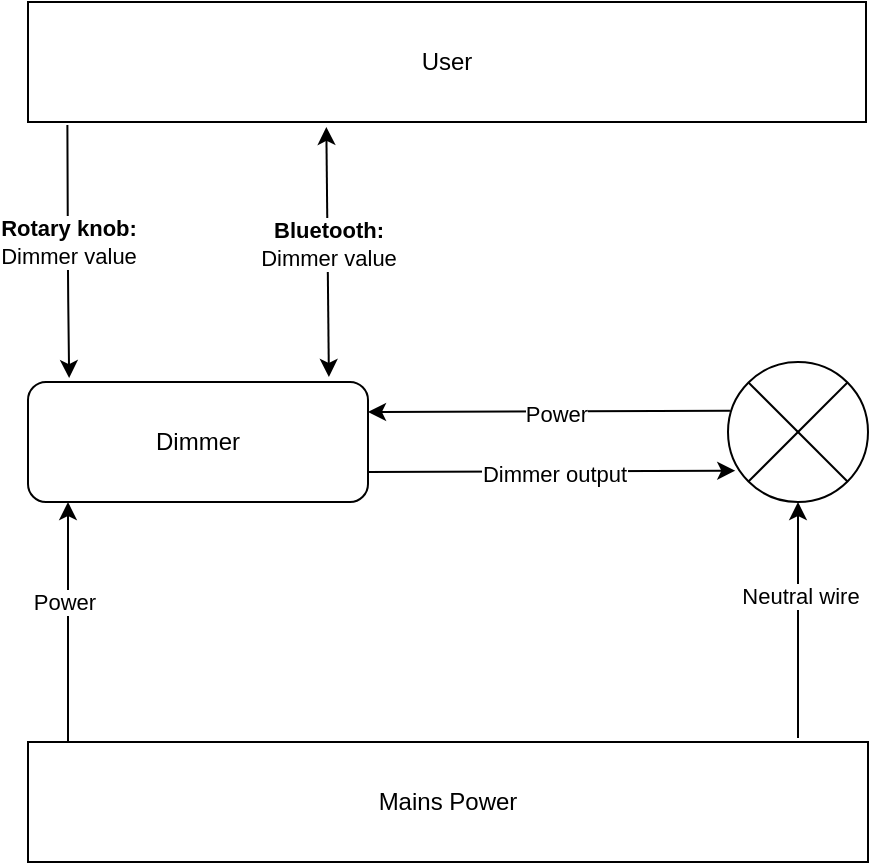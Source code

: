 <mxfile version="15.3.1" type="device"><diagram id="NyO44J3rFxvf4niUspfg" name="Page-1"><mxGraphModel dx="865" dy="490" grid="1" gridSize="10" guides="1" tooltips="1" connect="1" arrows="1" fold="1" page="1" pageScale="1" pageWidth="827" pageHeight="1169" math="0" shadow="0"><root><mxCell id="0"/><mxCell id="1" parent="0"/><mxCell id="39IW73henaU5Aqw33ZFK-1" value="User" style="rounded=0;whiteSpace=wrap;html=1;" vertex="1" parent="1"><mxGeometry x="150" y="70" width="419" height="60" as="geometry"/></mxCell><mxCell id="39IW73henaU5Aqw33ZFK-2" value="Mains Power" style="rounded=0;whiteSpace=wrap;html=1;" vertex="1" parent="1"><mxGeometry x="150" y="440" width="420" height="60" as="geometry"/></mxCell><mxCell id="39IW73henaU5Aqw33ZFK-3" value="Dimmer" style="rounded=1;whiteSpace=wrap;html=1;" vertex="1" parent="1"><mxGeometry x="150" y="260" width="170" height="60" as="geometry"/></mxCell><mxCell id="39IW73henaU5Aqw33ZFK-13" value="lamp" style="group" vertex="1" connectable="0" parent="1"><mxGeometry x="500" y="250" width="70" height="70" as="geometry"/></mxCell><mxCell id="39IW73henaU5Aqw33ZFK-10" value="" style="ellipse;whiteSpace=wrap;html=1;aspect=fixed;" vertex="1" parent="39IW73henaU5Aqw33ZFK-13"><mxGeometry width="70" height="70" as="geometry"/></mxCell><mxCell id="39IW73henaU5Aqw33ZFK-11" value="" style="endArrow=none;html=1;exitX=0;exitY=1;exitDx=0;exitDy=0;entryX=1;entryY=0;entryDx=0;entryDy=0;" edge="1" parent="39IW73henaU5Aqw33ZFK-13" source="39IW73henaU5Aqw33ZFK-10" target="39IW73henaU5Aqw33ZFK-10"><mxGeometry width="50" height="50" relative="1" as="geometry"><mxPoint x="17.5" y="61.25" as="sourcePoint"/><mxPoint x="61.25" y="8.75" as="targetPoint"/></mxGeometry></mxCell><mxCell id="39IW73henaU5Aqw33ZFK-12" value="" style="endArrow=none;html=1;entryX=0;entryY=0;entryDx=0;entryDy=0;exitX=1;exitY=1;exitDx=0;exitDy=0;" edge="1" parent="39IW73henaU5Aqw33ZFK-13" source="39IW73henaU5Aqw33ZFK-10" target="39IW73henaU5Aqw33ZFK-10"><mxGeometry width="50" height="50" relative="1" as="geometry"><mxPoint x="17.5" y="78.75" as="sourcePoint"/><mxPoint x="61.25" y="35" as="targetPoint"/></mxGeometry></mxCell><mxCell id="39IW73henaU5Aqw33ZFK-15" value="" style="endArrow=classic;html=1;entryX=0.5;entryY=1;entryDx=0;entryDy=0;" edge="1" parent="1" target="39IW73henaU5Aqw33ZFK-10"><mxGeometry width="50" height="50" relative="1" as="geometry"><mxPoint x="535" y="438" as="sourcePoint"/><mxPoint x="516" y="350" as="targetPoint"/></mxGeometry></mxCell><mxCell id="39IW73henaU5Aqw33ZFK-16" value="Neutral wire" style="edgeLabel;html=1;align=center;verticalAlign=middle;resizable=0;points=[];" vertex="1" connectable="0" parent="39IW73henaU5Aqw33ZFK-15"><mxGeometry x="0.215" y="-1" relative="1" as="geometry"><mxPoint as="offset"/></mxGeometry></mxCell><mxCell id="39IW73henaU5Aqw33ZFK-17" value="" style="endArrow=classic;html=1;exitX=1;exitY=0.75;exitDx=0;exitDy=0;entryX=0.052;entryY=0.776;entryDx=0;entryDy=0;entryPerimeter=0;" edge="1" parent="1" source="39IW73henaU5Aqw33ZFK-3" target="39IW73henaU5Aqw33ZFK-10"><mxGeometry width="50" height="50" relative="1" as="geometry"><mxPoint x="500" y="320" as="sourcePoint"/><mxPoint x="550" y="270" as="targetPoint"/></mxGeometry></mxCell><mxCell id="39IW73henaU5Aqw33ZFK-21" value="Dimmer output" style="edgeLabel;html=1;align=center;verticalAlign=middle;resizable=0;points=[];" vertex="1" connectable="0" parent="39IW73henaU5Aqw33ZFK-17"><mxGeometry x="-0.324" y="-1" relative="1" as="geometry"><mxPoint x="31" as="offset"/></mxGeometry></mxCell><mxCell id="39IW73henaU5Aqw33ZFK-18" value="" style="endArrow=classic;html=1;entryX=1;entryY=0.25;entryDx=0;entryDy=0;exitX=0.014;exitY=0.348;exitDx=0;exitDy=0;exitPerimeter=0;" edge="1" parent="1" source="39IW73henaU5Aqw33ZFK-10" target="39IW73henaU5Aqw33ZFK-3"><mxGeometry width="50" height="50" relative="1" as="geometry"><mxPoint x="430" y="230" as="sourcePoint"/><mxPoint x="550" y="270" as="targetPoint"/></mxGeometry></mxCell><mxCell id="39IW73henaU5Aqw33ZFK-30" value="Power" style="edgeLabel;html=1;align=center;verticalAlign=middle;resizable=0;points=[];" vertex="1" connectable="0" parent="39IW73henaU5Aqw33ZFK-18"><mxGeometry x="-0.245" y="1" relative="1" as="geometry"><mxPoint x="-19" as="offset"/></mxGeometry></mxCell><mxCell id="39IW73henaU5Aqw33ZFK-19" value="" style="endArrow=classic;html=1;entryX=0.121;entryY=-0.033;entryDx=0;entryDy=0;entryPerimeter=0;exitX=0.047;exitY=1.026;exitDx=0;exitDy=0;exitPerimeter=0;" edge="1" parent="1" source="39IW73henaU5Aqw33ZFK-1" target="39IW73henaU5Aqw33ZFK-3"><mxGeometry width="50" height="50" relative="1" as="geometry"><mxPoint x="170" y="140" as="sourcePoint"/><mxPoint x="170" y="250" as="targetPoint"/><Array as="points"><mxPoint x="170" y="210"/></Array></mxGeometry></mxCell><mxCell id="39IW73henaU5Aqw33ZFK-24" value="&lt;b&gt;Rotary knob:&lt;/b&gt;&lt;br&gt;Dimmer value" style="edgeLabel;html=1;align=center;verticalAlign=middle;resizable=0;points=[];" vertex="1" connectable="0" parent="39IW73henaU5Aqw33ZFK-19"><mxGeometry x="-0.378" relative="1" as="geometry"><mxPoint y="19" as="offset"/></mxGeometry></mxCell><mxCell id="39IW73henaU5Aqw33ZFK-20" value="" style="endArrow=classic;html=1;" edge="1" parent="1"><mxGeometry width="50" height="50" relative="1" as="geometry"><mxPoint x="170" y="440" as="sourcePoint"/><mxPoint x="170" y="320" as="targetPoint"/></mxGeometry></mxCell><mxCell id="39IW73henaU5Aqw33ZFK-22" value="Power" style="edgeLabel;html=1;align=center;verticalAlign=middle;resizable=0;points=[];" vertex="1" connectable="0" parent="39IW73henaU5Aqw33ZFK-20"><mxGeometry x="0.367" y="2" relative="1" as="geometry"><mxPoint y="12" as="offset"/></mxGeometry></mxCell><mxCell id="39IW73henaU5Aqw33ZFK-27" value="" style="endArrow=classic;startArrow=classic;html=1;entryX=0.356;entryY=1.041;entryDx=0;entryDy=0;entryPerimeter=0;exitX=0.885;exitY=-0.042;exitDx=0;exitDy=0;exitPerimeter=0;" edge="1" parent="1" source="39IW73henaU5Aqw33ZFK-3" target="39IW73henaU5Aqw33ZFK-1"><mxGeometry width="50" height="50" relative="1" as="geometry"><mxPoint x="300" y="250" as="sourcePoint"/><mxPoint x="300" y="140" as="targetPoint"/></mxGeometry></mxCell><mxCell id="39IW73henaU5Aqw33ZFK-28" value="&lt;b&gt;Bluetooth:&lt;/b&gt;&lt;br&gt;Dimmer value" style="edgeLabel;html=1;align=center;verticalAlign=middle;resizable=0;points=[];" vertex="1" connectable="0" parent="39IW73henaU5Aqw33ZFK-27"><mxGeometry x="-0.233" relative="1" as="geometry"><mxPoint y="-19" as="offset"/></mxGeometry></mxCell></root></mxGraphModel></diagram></mxfile>
